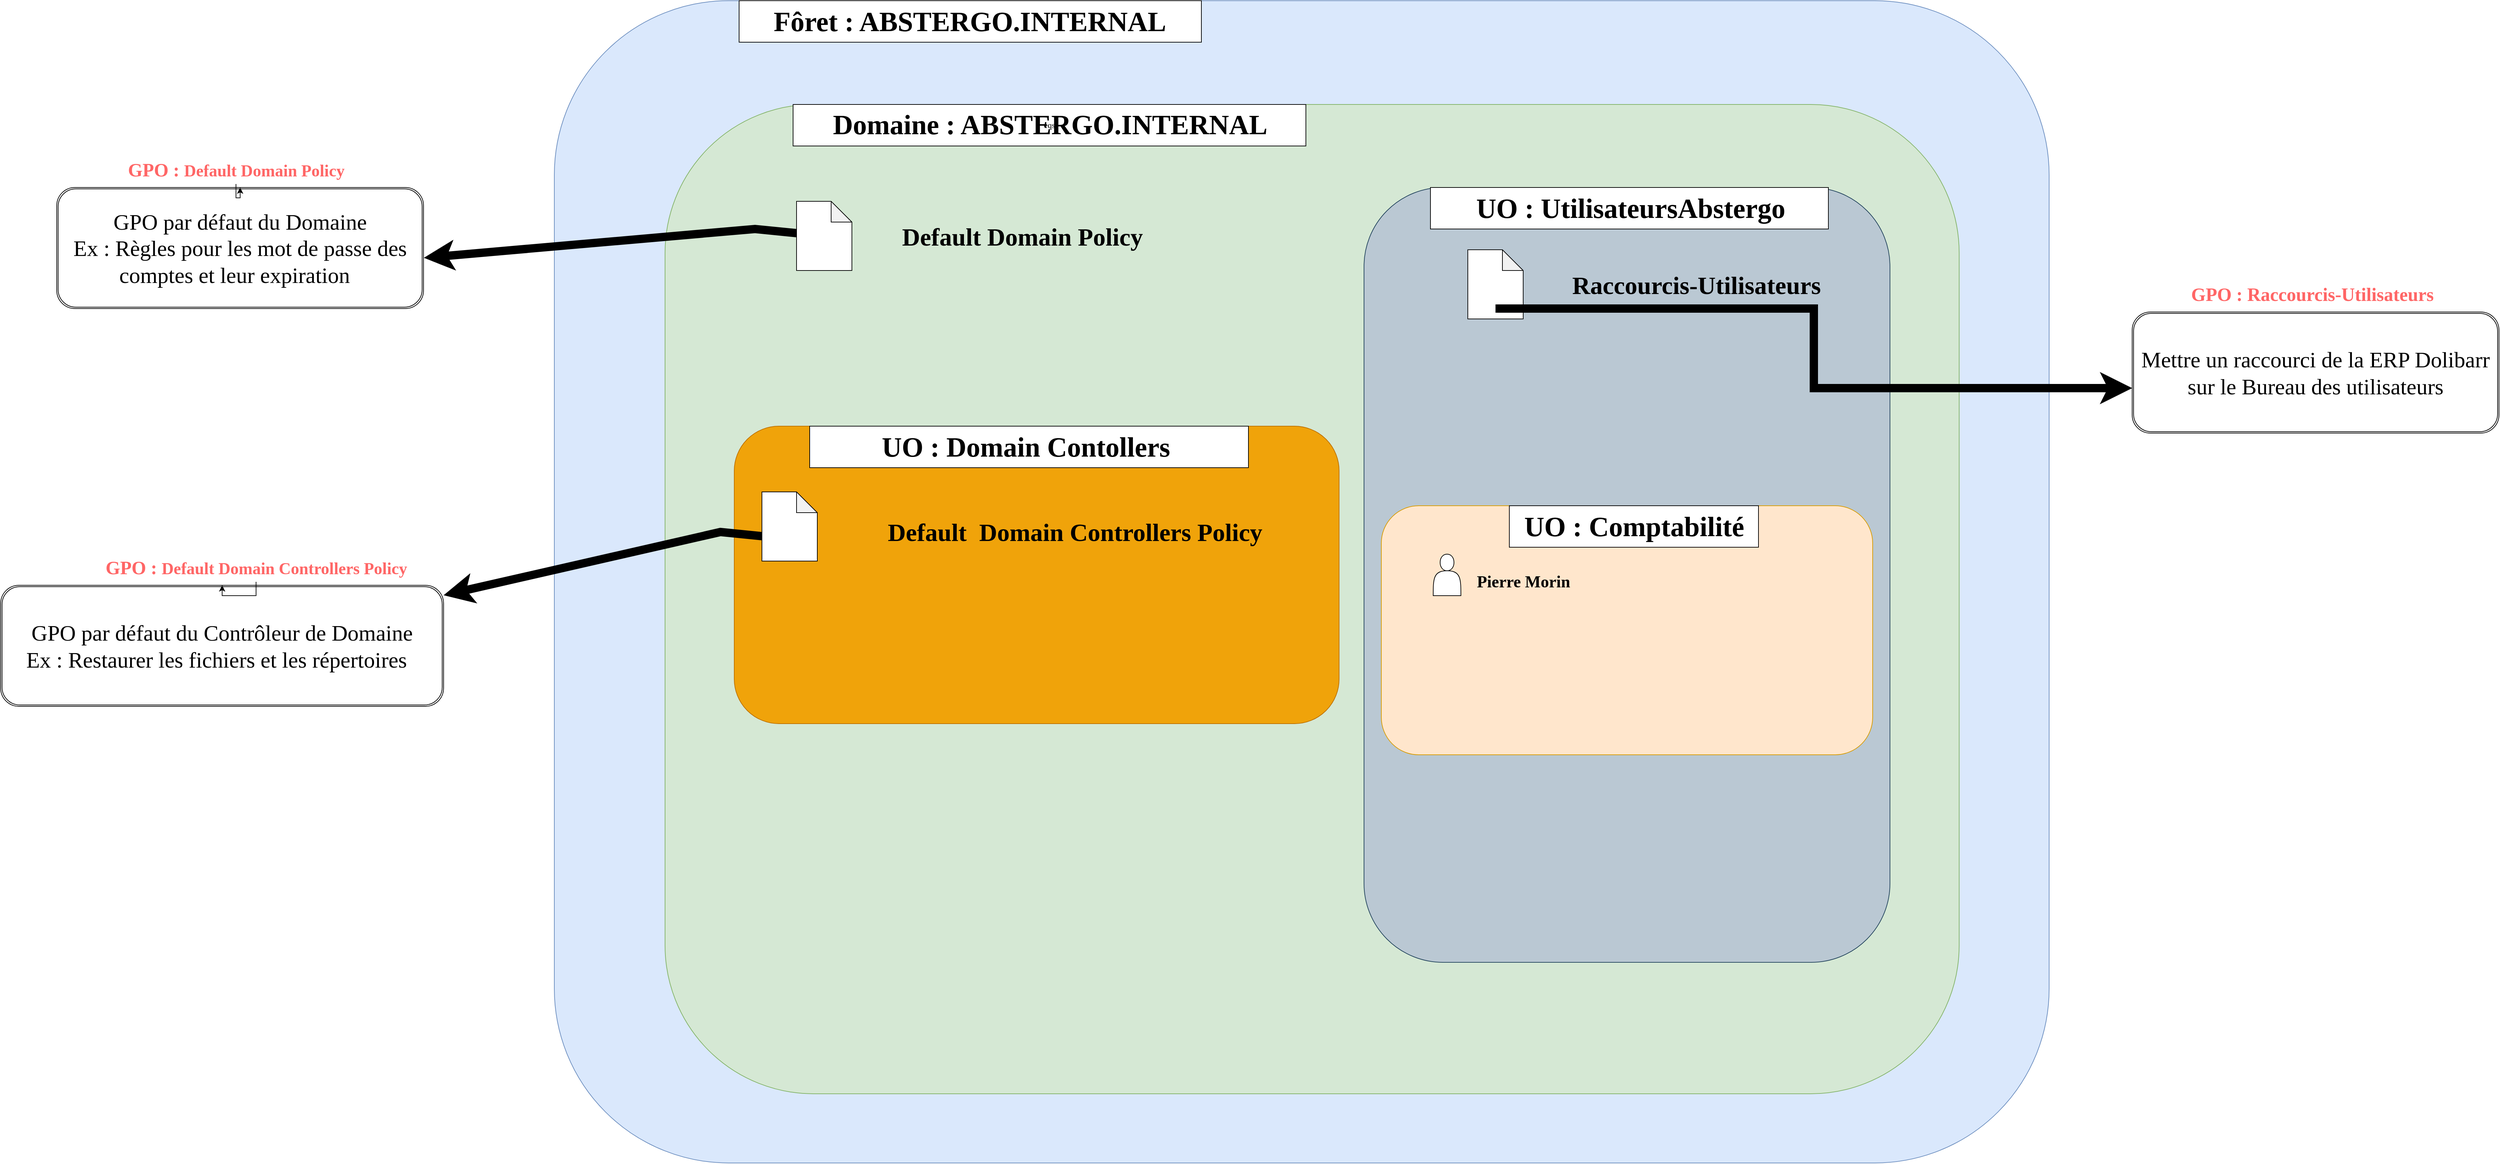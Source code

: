 <mxfile version="22.1.5" type="github">
  <diagram name="Page-1" id="c37626ed-c26b-45fb-9056-f9ebc6bb27b6">
    <mxGraphModel dx="2736" dy="859" grid="0" gridSize="10" guides="0" tooltips="1" connect="1" arrows="1" fold="1" page="0" pageScale="1" pageWidth="1100" pageHeight="850" background="none" math="0" shadow="0">
      <root>
        <mxCell id="0" />
        <mxCell id="1" parent="0" />
        <mxCell id="x7zYonf14OowoV8IFv3s-1" value="VE" style="rounded=1;whiteSpace=wrap;html=1;fillColor=#dae8fc;strokeColor=#6c8ebf;fontFamily=Verdana;" vertex="1" parent="1">
          <mxGeometry x="30" y="20" width="2160" height="1680" as="geometry" />
        </mxCell>
        <mxCell id="x7zYonf14OowoV8IFv3s-14" value="" style="rounded=0;whiteSpace=wrap;html=1;fontFamily=Verdana;" vertex="1" parent="1">
          <mxGeometry x="297" y="20" width="668" height="60" as="geometry" />
        </mxCell>
        <mxCell id="x7zYonf14OowoV8IFv3s-6" value="&lt;font style=&quot;font-size: 40px;&quot;&gt;Fôret : ABSTERGO.INTERNAL&lt;/font&gt;" style="text;strokeColor=none;fillColor=none;html=1;fontSize=24;fontStyle=1;verticalAlign=middle;align=center;fontFamily=Verdana;" vertex="1" parent="1">
          <mxGeometry x="400" y="30" width="460" height="40" as="geometry" />
        </mxCell>
        <mxCell id="x7zYonf14OowoV8IFv3s-15" value="" style="rounded=1;whiteSpace=wrap;html=1;fillColor=#d5e8d4;strokeColor=#82b366;fontFamily=Verdana;" vertex="1" parent="1">
          <mxGeometry x="190" y="170" width="1870" height="1430" as="geometry" />
        </mxCell>
        <mxCell id="x7zYonf14OowoV8IFv3s-22" value="eqs" style="rounded=0;whiteSpace=wrap;html=1;fontFamily=Verdana;" vertex="1" parent="1">
          <mxGeometry x="375" y="170" width="741" height="60" as="geometry" />
        </mxCell>
        <mxCell id="x7zYonf14OowoV8IFv3s-21" value="&lt;font style=&quot;font-size: 40px;&quot;&gt;Domaine : ABSTERGO.INTERNAL&lt;/font&gt;" style="text;strokeColor=none;fillColor=none;html=1;fontSize=24;fontStyle=1;verticalAlign=middle;align=center;fontFamily=Verdana;" vertex="1" parent="1">
          <mxGeometry x="516" y="179" width="460" height="40" as="geometry" />
        </mxCell>
        <mxCell id="x7zYonf14OowoV8IFv3s-23" value="" style="rounded=1;whiteSpace=wrap;html=1;fillColor=#f0a30a;strokeColor=#BD7000;fontColor=#000000;fontFamily=Verdana;" vertex="1" parent="1">
          <mxGeometry x="290" y="635" width="874" height="430" as="geometry" />
        </mxCell>
        <mxCell id="x7zYonf14OowoV8IFv3s-25" value="" style="rounded=0;whiteSpace=wrap;html=1;fontFamily=Verdana;" vertex="1" parent="1">
          <mxGeometry x="399" y="635" width="634" height="60" as="geometry" />
        </mxCell>
        <mxCell id="x7zYonf14OowoV8IFv3s-24" value="&lt;font style=&quot;font-size: 40px;&quot;&gt;UO : Domain Contollers&lt;/font&gt;" style="text;strokeColor=none;fillColor=none;html=1;fontSize=24;fontStyle=1;verticalAlign=middle;align=center;fontFamily=Verdana;" vertex="1" parent="1">
          <mxGeometry x="481" y="645" width="460" height="40" as="geometry" />
        </mxCell>
        <mxCell id="x7zYonf14OowoV8IFv3s-26" value="" style="shape=note;whiteSpace=wrap;html=1;backgroundOutline=1;darkOpacity=0.05;fontFamily=Verdana;" vertex="1" parent="1">
          <mxGeometry x="330" y="730" width="80" height="100" as="geometry" />
        </mxCell>
        <mxCell id="x7zYonf14OowoV8IFv3s-27" value="&lt;font style=&quot;font-size: 36px;&quot;&gt;Default&amp;nbsp; Domain Controllers Policy&lt;/font&gt;" style="text;strokeColor=none;fillColor=none;html=1;fontSize=24;fontStyle=1;verticalAlign=middle;align=center;fontFamily=Verdana;" vertex="1" parent="1">
          <mxGeometry x="732" y="769" width="100" height="40" as="geometry" />
        </mxCell>
        <mxCell id="x7zYonf14OowoV8IFv3s-28" value="" style="rounded=1;whiteSpace=wrap;html=1;fillColor=#bac8d3;strokeColor=#23445d;fontFamily=Verdana;" vertex="1" parent="1">
          <mxGeometry x="1200" y="290" width="760" height="1120" as="geometry" />
        </mxCell>
        <mxCell id="x7zYonf14OowoV8IFv3s-29" value="" style="rounded=0;whiteSpace=wrap;html=1;fontFamily=Verdana;" vertex="1" parent="1">
          <mxGeometry x="1296" y="290" width="575" height="60" as="geometry" />
        </mxCell>
        <mxCell id="x7zYonf14OowoV8IFv3s-30" value="&lt;font style=&quot;font-size: 40px;&quot;&gt;UO : UtilisateursAbstergo&lt;/font&gt;" style="text;strokeColor=none;fillColor=none;html=1;fontSize=24;fontStyle=1;verticalAlign=middle;align=center;fontFamily=Verdana;" vertex="1" parent="1">
          <mxGeometry x="1355" y="300" width="460" height="40" as="geometry" />
        </mxCell>
        <mxCell id="x7zYonf14OowoV8IFv3s-31" value="" style="shape=note;whiteSpace=wrap;html=1;backgroundOutline=1;darkOpacity=0.05;fontFamily=Verdana;" vertex="1" parent="1">
          <mxGeometry x="1350" y="380" width="80" height="100" as="geometry" />
        </mxCell>
        <mxCell id="x7zYonf14OowoV8IFv3s-32" value="&lt;font style=&quot;font-size: 36px;&quot;&gt;Raccourcis-Utilisateurs&lt;/font&gt;" style="text;strokeColor=none;fillColor=none;html=1;fontSize=24;fontStyle=1;verticalAlign=middle;align=center;fontFamily=Verdana;" vertex="1" parent="1">
          <mxGeometry x="1630" y="412" width="100" height="40" as="geometry" />
        </mxCell>
        <mxCell id="x7zYonf14OowoV8IFv3s-33" value="" style="rounded=1;whiteSpace=wrap;html=1;fillColor=#ffe6cc;strokeColor=#d79b00;fontFamily=Verdana;" vertex="1" parent="1">
          <mxGeometry x="1225" y="750" width="710" height="360" as="geometry" />
        </mxCell>
        <mxCell id="x7zYonf14OowoV8IFv3s-34" value="" style="rounded=0;whiteSpace=wrap;html=1;fontFamily=Verdana;" vertex="1" parent="1">
          <mxGeometry x="1410" y="750" width="360" height="60" as="geometry" />
        </mxCell>
        <mxCell id="x7zYonf14OowoV8IFv3s-35" value="&lt;font style=&quot;font-size: 40px;&quot;&gt;UO : Comptabilité&lt;/font&gt;" style="text;strokeColor=none;fillColor=none;html=1;fontSize=24;fontStyle=1;verticalAlign=middle;align=center;fontFamily=Verdana;" vertex="1" parent="1">
          <mxGeometry x="1360" y="760" width="460" height="40" as="geometry" />
        </mxCell>
        <mxCell id="x7zYonf14OowoV8IFv3s-39" value="" style="shape=note;whiteSpace=wrap;html=1;backgroundOutline=1;darkOpacity=0.05;fontFamily=Verdana;" vertex="1" parent="1">
          <mxGeometry x="380" y="310" width="80" height="100" as="geometry" />
        </mxCell>
        <mxCell id="x7zYonf14OowoV8IFv3s-40" value="&lt;font style=&quot;font-size: 36px;&quot;&gt;Default Domain Policy&lt;/font&gt;" style="text;strokeColor=none;fillColor=none;html=1;fontSize=24;fontStyle=1;verticalAlign=middle;align=center;fontFamily=Verdana;" vertex="1" parent="1">
          <mxGeometry x="656" y="342" width="100" height="40" as="geometry" />
        </mxCell>
        <mxCell id="x7zYonf14OowoV8IFv3s-42" value="Pierre Morin" style="text;strokeColor=none;fillColor=none;html=1;fontSize=24;fontStyle=1;verticalAlign=middle;align=center;fontFamily=Verdana;" vertex="1" parent="1">
          <mxGeometry x="1380" y="840" width="100" height="40" as="geometry" />
        </mxCell>
        <mxCell id="x7zYonf14OowoV8IFv3s-45" value="" style="shape=actor;whiteSpace=wrap;html=1;fontFamily=Verdana;" vertex="1" parent="1">
          <mxGeometry x="1300" y="820" width="40" height="60" as="geometry" />
        </mxCell>
        <mxCell id="x7zYonf14OowoV8IFv3s-48" value="" style="edgeStyle=elbowEdgeStyle;elbow=horizontal;endArrow=classic;html=1;curved=0;rounded=0;endSize=8;startSize=8;strokeWidth=12;fontFamily=Verdana;" edge="1" parent="1">
          <mxGeometry width="50" height="50" relative="1" as="geometry">
            <mxPoint x="1390" y="465" as="sourcePoint" />
            <mxPoint x="2310" y="580" as="targetPoint" />
          </mxGeometry>
        </mxCell>
        <mxCell id="x7zYonf14OowoV8IFv3s-49" value="&lt;font style=&quot;&quot;&gt;&lt;font style=&quot;font-size: 32px;&quot;&gt;Mettre un raccourci de la ERP Dolibarr sur le Bureau des utilisateurs&lt;/font&gt;&lt;br&gt;&lt;/font&gt;" style="shape=ext;double=1;rounded=1;whiteSpace=wrap;html=1;fontFamily=Verdana;" vertex="1" parent="1">
          <mxGeometry x="2310" y="470" width="530" height="175" as="geometry" />
        </mxCell>
        <mxCell id="x7zYonf14OowoV8IFv3s-50" value="&lt;font color=&quot;#ff6666&quot; style=&quot;font-size: 27px;&quot;&gt;GPO : Raccourcis-Utilisateurs&lt;/font&gt;" style="text;strokeColor=none;fillColor=none;html=1;fontSize=24;fontStyle=1;verticalAlign=middle;align=center;fontFamily=Verdana;" vertex="1" parent="1">
          <mxGeometry x="2520" y="425" width="100" height="40" as="geometry" />
        </mxCell>
        <mxCell id="x7zYonf14OowoV8IFv3s-56" value="&lt;font style=&quot;&quot;&gt;&lt;font style=&quot;font-size: 32px;&quot;&gt;GPO par défaut du Domaine&lt;br&gt;Ex : Règles pour les mot de passe des comptes et leur expiration&amp;nbsp;&amp;nbsp;&lt;/font&gt;&lt;br&gt;&lt;/font&gt;" style="shape=ext;double=1;rounded=1;whiteSpace=wrap;html=1;fontFamily=Verdana;" vertex="1" parent="1">
          <mxGeometry x="-689" y="290" width="530" height="175" as="geometry" />
        </mxCell>
        <mxCell id="x7zYonf14OowoV8IFv3s-58" value="" style="edgeStyle=orthogonalEdgeStyle;rounded=0;orthogonalLoop=1;jettySize=auto;html=1;fontFamily=Verdana;" edge="1" parent="1" source="x7zYonf14OowoV8IFv3s-57" target="x7zYonf14OowoV8IFv3s-56">
          <mxGeometry relative="1" as="geometry" />
        </mxCell>
        <mxCell id="x7zYonf14OowoV8IFv3s-57" value="&lt;font color=&quot;#ff6666&quot;&gt;&lt;font style=&quot;font-size: 27px;&quot;&gt;GPO :&amp;nbsp;&lt;/font&gt;Default Domain Policy&lt;/font&gt;" style="text;strokeColor=none;fillColor=none;html=1;fontSize=24;fontStyle=1;verticalAlign=middle;align=center;fontFamily=Verdana;" vertex="1" parent="1">
          <mxGeometry x="-480" y="245" width="100" height="40" as="geometry" />
        </mxCell>
        <mxCell id="x7zYonf14OowoV8IFv3s-64" value="" style="endArrow=classic;html=1;rounded=0;entryX=1.001;entryY=0.581;entryDx=0;entryDy=0;entryPerimeter=0;strokeWidth=12;fontFamily=Verdana;" edge="1" parent="1" source="x7zYonf14OowoV8IFv3s-39" target="x7zYonf14OowoV8IFv3s-56">
          <mxGeometry width="50" height="50" relative="1" as="geometry">
            <mxPoint x="270" y="350" as="sourcePoint" />
            <mxPoint x="320" y="300" as="targetPoint" />
            <Array as="points">
              <mxPoint x="320" y="350" />
            </Array>
          </mxGeometry>
        </mxCell>
        <mxCell id="x7zYonf14OowoV8IFv3s-65" value="&lt;font style=&quot;&quot;&gt;&lt;font style=&quot;font-size: 32px;&quot;&gt;GPO par défaut du Contrôleur de Domaine&lt;br&gt;Ex : Restaurer les fichiers et les répertoires&amp;nbsp;&amp;nbsp;&lt;/font&gt;&lt;br&gt;&lt;/font&gt;" style="shape=ext;double=1;rounded=1;whiteSpace=wrap;html=1;perimeterSpacing=0;fontFamily=Verdana;" vertex="1" parent="1">
          <mxGeometry x="-770" y="865" width="640" height="175" as="geometry" />
        </mxCell>
        <mxCell id="x7zYonf14OowoV8IFv3s-66" value="" style="edgeStyle=orthogonalEdgeStyle;rounded=0;orthogonalLoop=1;jettySize=auto;html=1;fontFamily=Verdana;" edge="1" parent="1" source="x7zYonf14OowoV8IFv3s-67" target="x7zYonf14OowoV8IFv3s-65">
          <mxGeometry relative="1" as="geometry" />
        </mxCell>
        <mxCell id="x7zYonf14OowoV8IFv3s-67" value="&lt;font color=&quot;#ff6666&quot;&gt;&lt;font style=&quot;font-size: 27px;&quot;&gt;GPO :&amp;nbsp;&lt;/font&gt;Default Domain Controllers Policy&lt;/font&gt;" style="text;strokeColor=none;fillColor=none;html=1;fontSize=24;fontStyle=1;verticalAlign=middle;align=center;fontFamily=Verdana;" vertex="1" parent="1">
          <mxGeometry x="-451" y="820" width="100" height="40" as="geometry" />
        </mxCell>
        <mxCell id="x7zYonf14OowoV8IFv3s-71" value="" style="endArrow=classic;html=1;rounded=0;strokeWidth=12;fontFamily=Verdana;" edge="1" parent="1" target="x7zYonf14OowoV8IFv3s-65">
          <mxGeometry width="50" height="50" relative="1" as="geometry">
            <mxPoint x="330" y="794" as="sourcePoint" />
            <mxPoint x="-208" y="830" as="targetPoint" />
            <Array as="points">
              <mxPoint x="270" y="788" />
            </Array>
          </mxGeometry>
        </mxCell>
      </root>
    </mxGraphModel>
  </diagram>
</mxfile>
